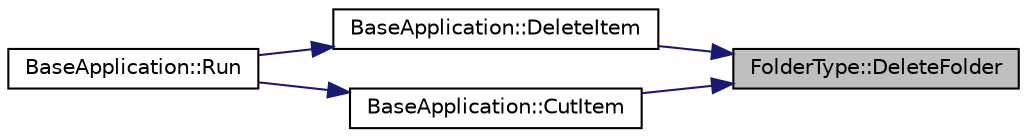 digraph "FolderType::DeleteFolder"
{
 // LATEX_PDF_SIZE
  edge [fontname="Helvetica",fontsize="10",labelfontname="Helvetica",labelfontsize="10"];
  node [fontname="Helvetica",fontsize="10",shape=record];
  rankdir="RL";
  Node18 [label="FolderType::DeleteFolder",height=0.2,width=0.4,color="black", fillcolor="grey75", style="filled", fontcolor="black",tooltip="Delete Folder in Current Folder."];
  Node18 -> Node19 [dir="back",color="midnightblue",fontsize="10",style="solid",fontname="Helvetica"];
  Node19 [label="BaseApplication::DeleteItem",height=0.2,width=0.4,color="black", fillcolor="white", style="filled",URL="$class_base_application.html#aa796bf53038391061da76617f2eb55aa",tooltip=" "];
  Node19 -> Node20 [dir="back",color="midnightblue",fontsize="10",style="solid",fontname="Helvetica"];
  Node20 [label="BaseApplication::Run",height=0.2,width=0.4,color="black", fillcolor="white", style="filled",URL="$class_base_application.html#a8f2ce8add401a3b537f041df9f7ef978",tooltip="Program driver."];
  Node18 -> Node21 [dir="back",color="midnightblue",fontsize="10",style="solid",fontname="Helvetica"];
  Node21 [label="BaseApplication::CutItem",height=0.2,width=0.4,color="black", fillcolor="white", style="filled",URL="$class_base_application.html#a0457f13f4b461515b9930424b5328cd0",tooltip="cut/move Item. @detail operation cut [target] [value] cut [target] store on Heap and delete it cut [t..."];
  Node21 -> Node20 [dir="back",color="midnightblue",fontsize="10",style="solid",fontname="Helvetica"];
}
